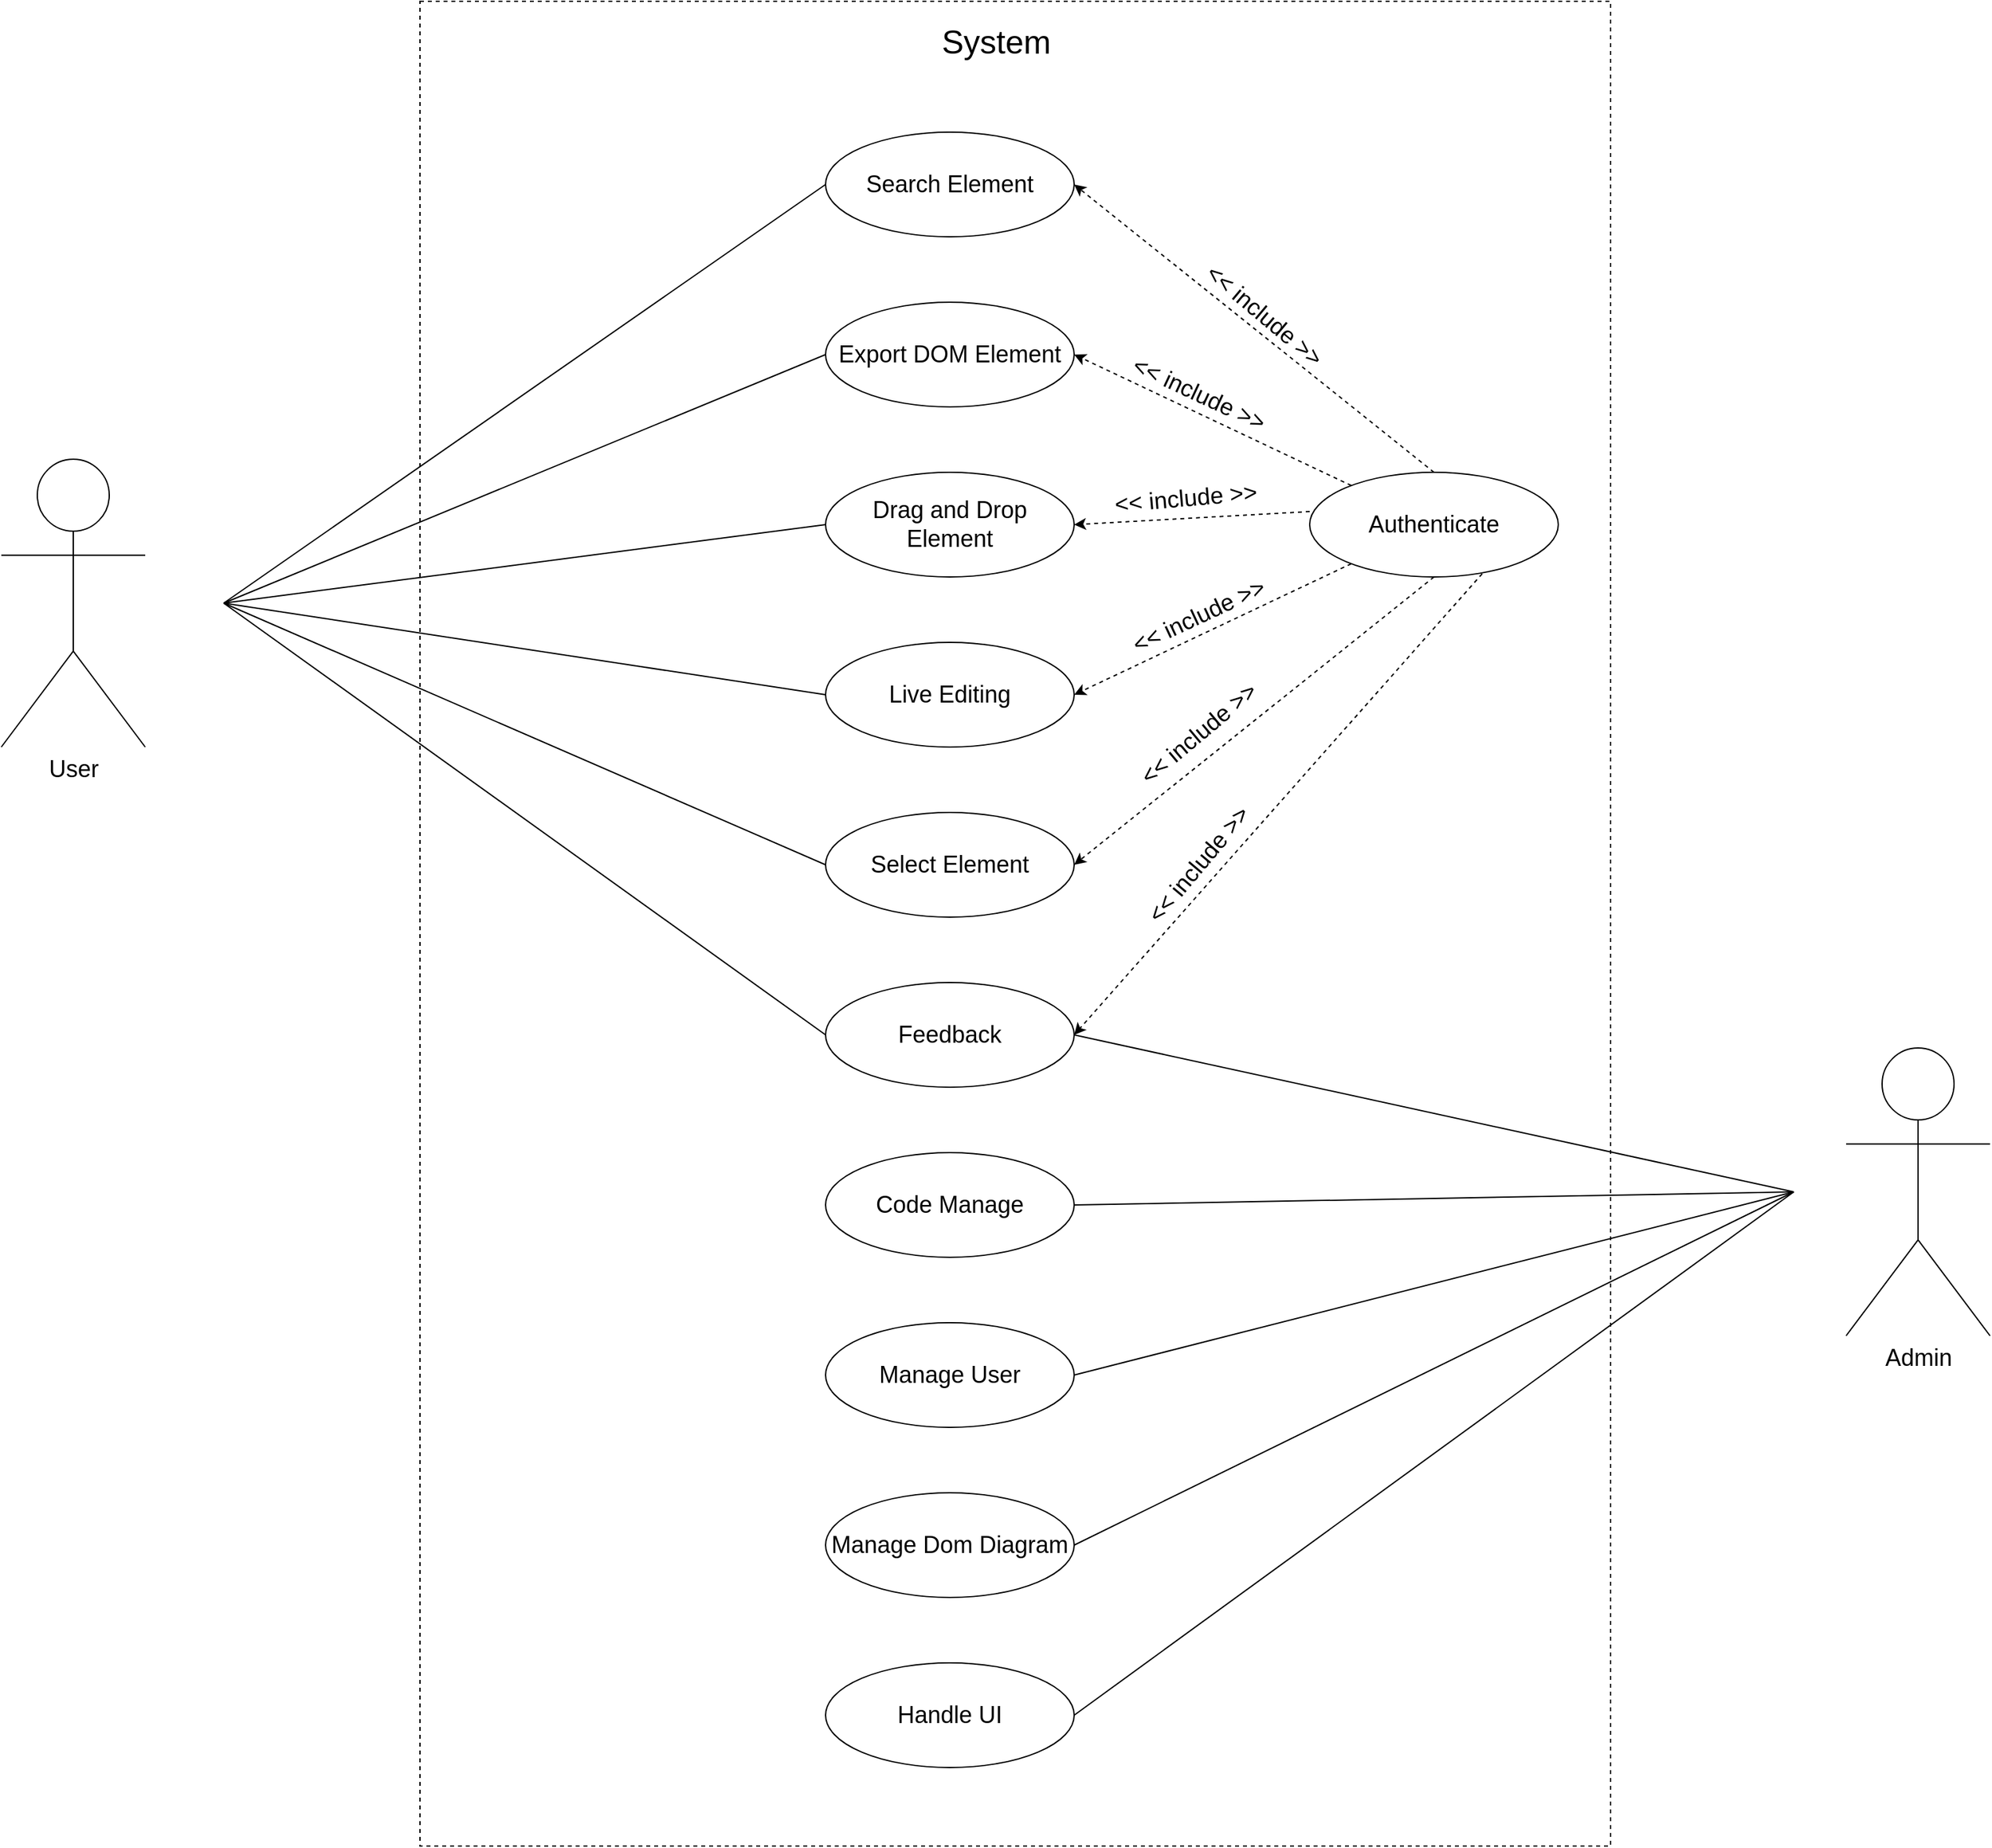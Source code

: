 <mxfile>
    <diagram id="lgArBr-dwiMzscoFsGFa" name="Page-1">
        <mxGraphModel dx="4973" dy="2793" grid="1" gridSize="10" guides="1" tooltips="1" connect="1" arrows="1" fold="1" page="1" pageScale="1" pageWidth="1900" pageHeight="1700" math="0" shadow="0">
            <root>
                <mxCell id="0"/>
                <mxCell id="1" parent="0"/>
                <mxCell id="39" value="" style="rounded=0;whiteSpace=wrap;html=1;dashed=1;" vertex="1" parent="1">
                    <mxGeometry x="480" width="910" height="1410" as="geometry"/>
                </mxCell>
                <mxCell id="2" value="&lt;font style=&quot;font-size: 18px;&quot;&gt;Search Element&lt;/font&gt;" style="ellipse;whiteSpace=wrap;html=1;" vertex="1" parent="1">
                    <mxGeometry x="790" y="100" width="190" height="80" as="geometry"/>
                </mxCell>
                <mxCell id="3" value="&lt;font style=&quot;font-size: 18px;&quot;&gt;Manage Dom Diagram&lt;/font&gt;" style="ellipse;whiteSpace=wrap;html=1;" vertex="1" parent="1">
                    <mxGeometry x="790" y="1140" width="190" height="80" as="geometry"/>
                </mxCell>
                <mxCell id="4" value="&lt;font style=&quot;font-size: 18px;&quot;&gt;Export DOM Element&lt;/font&gt;" style="ellipse;whiteSpace=wrap;html=1;" vertex="1" parent="1">
                    <mxGeometry x="790" y="230" width="190" height="80" as="geometry"/>
                </mxCell>
                <mxCell id="5" value="&lt;font style=&quot;font-size: 18px;&quot;&gt;Drag and Drop Element&lt;/font&gt;" style="ellipse;whiteSpace=wrap;html=1;" vertex="1" parent="1">
                    <mxGeometry x="790" y="360" width="190" height="80" as="geometry"/>
                </mxCell>
                <mxCell id="6" value="&lt;font style=&quot;font-size: 18px;&quot;&gt;Live Editing&lt;/font&gt;" style="ellipse;whiteSpace=wrap;html=1;" vertex="1" parent="1">
                    <mxGeometry x="790" y="490" width="190" height="80" as="geometry"/>
                </mxCell>
                <mxCell id="7" value="&lt;font style=&quot;font-size: 18px;&quot;&gt;Select Element&lt;/font&gt;" style="ellipse;whiteSpace=wrap;html=1;" vertex="1" parent="1">
                    <mxGeometry x="790" y="620" width="190" height="80" as="geometry"/>
                </mxCell>
                <mxCell id="8" value="&lt;font style=&quot;font-size: 18px;&quot;&gt;Feedback&lt;/font&gt;" style="ellipse;whiteSpace=wrap;html=1;" vertex="1" parent="1">
                    <mxGeometry x="790" y="750" width="190" height="80" as="geometry"/>
                </mxCell>
                <mxCell id="9" value="&lt;font style=&quot;font-size: 18px;&quot;&gt;Code Manage&lt;/font&gt;" style="ellipse;whiteSpace=wrap;html=1;" vertex="1" parent="1">
                    <mxGeometry x="790" y="880" width="190" height="80" as="geometry"/>
                </mxCell>
                <mxCell id="10" value="&lt;font style=&quot;font-size: 18px;&quot;&gt;Manage User&lt;/font&gt;" style="ellipse;whiteSpace=wrap;html=1;" vertex="1" parent="1">
                    <mxGeometry x="790" y="1010" width="190" height="80" as="geometry"/>
                </mxCell>
                <mxCell id="11" value="&lt;font style=&quot;font-size: 18px;&quot;&gt;Handle UI&lt;/font&gt;" style="ellipse;whiteSpace=wrap;html=1;" vertex="1" parent="1">
                    <mxGeometry x="790" y="1270" width="190" height="80" as="geometry"/>
                </mxCell>
                <mxCell id="15" value="&lt;font style=&quot;font-size: 18px;&quot;&gt;User&lt;/font&gt;" style="shape=umlActor;verticalLabelPosition=bottom;verticalAlign=top;html=1;outlineConnect=0;" vertex="1" parent="1">
                    <mxGeometry x="160" y="350" width="110" height="220" as="geometry"/>
                </mxCell>
                <mxCell id="16" value="&lt;font style=&quot;font-size: 18px;&quot;&gt;Admin&lt;/font&gt;" style="shape=umlActor;verticalLabelPosition=bottom;verticalAlign=top;html=1;outlineConnect=0;" vertex="1" parent="1">
                    <mxGeometry x="1570" y="800" width="110" height="220" as="geometry"/>
                </mxCell>
                <mxCell id="17" value="" style="endArrow=none;html=1;entryX=0;entryY=0.5;entryDx=0;entryDy=0;" edge="1" parent="1" target="2">
                    <mxGeometry width="50" height="50" relative="1" as="geometry">
                        <mxPoint x="330" y="460" as="sourcePoint"/>
                        <mxPoint x="830" y="650" as="targetPoint"/>
                    </mxGeometry>
                </mxCell>
                <mxCell id="18" value="" style="endArrow=none;html=1;entryX=0;entryY=0.5;entryDx=0;entryDy=0;" edge="1" parent="1" target="4">
                    <mxGeometry width="50" height="50" relative="1" as="geometry">
                        <mxPoint x="330" y="460" as="sourcePoint"/>
                        <mxPoint x="810" y="240" as="targetPoint"/>
                    </mxGeometry>
                </mxCell>
                <mxCell id="19" value="" style="endArrow=none;html=1;entryX=0;entryY=0.5;entryDx=0;entryDy=0;" edge="1" parent="1" target="5">
                    <mxGeometry width="50" height="50" relative="1" as="geometry">
                        <mxPoint x="330" y="460" as="sourcePoint"/>
                        <mxPoint x="810.0" y="160" as="targetPoint"/>
                    </mxGeometry>
                </mxCell>
                <mxCell id="20" value="" style="endArrow=none;html=1;entryX=0;entryY=0.5;entryDx=0;entryDy=0;" edge="1" parent="1" target="6">
                    <mxGeometry width="50" height="50" relative="1" as="geometry">
                        <mxPoint x="330" y="460" as="sourcePoint"/>
                        <mxPoint x="820.0" y="170" as="targetPoint"/>
                    </mxGeometry>
                </mxCell>
                <mxCell id="21" value="" style="endArrow=none;html=1;entryX=0;entryY=0.5;entryDx=0;entryDy=0;" edge="1" parent="1" target="7">
                    <mxGeometry width="50" height="50" relative="1" as="geometry">
                        <mxPoint x="330" y="460" as="sourcePoint"/>
                        <mxPoint x="800.0" y="540.0" as="targetPoint"/>
                    </mxGeometry>
                </mxCell>
                <mxCell id="24" value="&lt;font style=&quot;font-size: 18px;&quot;&gt;Authenticate&lt;/font&gt;" style="ellipse;whiteSpace=wrap;html=1;" vertex="1" parent="1">
                    <mxGeometry x="1160" y="360" width="190" height="80" as="geometry"/>
                </mxCell>
                <mxCell id="27" value="" style="endArrow=none;html=1;entryX=0;entryY=0.5;entryDx=0;entryDy=0;" edge="1" parent="1" target="8">
                    <mxGeometry width="50" height="50" relative="1" as="geometry">
                        <mxPoint x="330" y="460" as="sourcePoint"/>
                        <mxPoint x="800" y="670" as="targetPoint"/>
                    </mxGeometry>
                </mxCell>
                <mxCell id="34" value="" style="endArrow=none;html=1;entryX=1;entryY=0.5;entryDx=0;entryDy=0;" edge="1" parent="1" target="8">
                    <mxGeometry width="50" height="50" relative="1" as="geometry">
                        <mxPoint x="1530" y="910" as="sourcePoint"/>
                        <mxPoint x="990" y="800" as="targetPoint"/>
                    </mxGeometry>
                </mxCell>
                <mxCell id="35" value="" style="endArrow=none;html=1;entryX=1;entryY=0.5;entryDx=0;entryDy=0;" edge="1" parent="1" target="10">
                    <mxGeometry width="50" height="50" relative="1" as="geometry">
                        <mxPoint x="1530" y="910" as="sourcePoint"/>
                        <mxPoint x="990.0" y="800" as="targetPoint"/>
                    </mxGeometry>
                </mxCell>
                <mxCell id="36" value="" style="endArrow=none;html=1;entryX=1;entryY=0.5;entryDx=0;entryDy=0;" edge="1" parent="1" target="3">
                    <mxGeometry width="50" height="50" relative="1" as="geometry">
                        <mxPoint x="1530" y="910" as="sourcePoint"/>
                        <mxPoint x="1000.0" y="810" as="targetPoint"/>
                    </mxGeometry>
                </mxCell>
                <mxCell id="37" value="" style="endArrow=none;html=1;entryX=1;entryY=0.5;entryDx=0;entryDy=0;" edge="1" parent="1" target="11">
                    <mxGeometry width="50" height="50" relative="1" as="geometry">
                        <mxPoint x="1530" y="910" as="sourcePoint"/>
                        <mxPoint x="1010.0" y="820" as="targetPoint"/>
                    </mxGeometry>
                </mxCell>
                <mxCell id="38" value="" style="endArrow=none;html=1;entryX=1;entryY=0.5;entryDx=0;entryDy=0;" edge="1" parent="1" target="9">
                    <mxGeometry width="50" height="50" relative="1" as="geometry">
                        <mxPoint x="1530" y="910" as="sourcePoint"/>
                        <mxPoint x="990.0" y="1060" as="targetPoint"/>
                    </mxGeometry>
                </mxCell>
                <mxCell id="41" value="" style="endArrow=classic;html=1;fontSize=18;entryX=1;entryY=0.5;entryDx=0;entryDy=0;exitX=0.5;exitY=0;exitDx=0;exitDy=0;dashed=1;" edge="1" parent="1" source="24" target="2">
                    <mxGeometry width="50" height="50" relative="1" as="geometry">
                        <mxPoint x="850" y="880" as="sourcePoint"/>
                        <mxPoint x="900" y="830" as="targetPoint"/>
                    </mxGeometry>
                </mxCell>
                <mxCell id="47" value="" style="endArrow=classic;html=1;fontSize=18;entryX=1;entryY=0.5;entryDx=0;entryDy=0;dashed=1;" edge="1" parent="1" source="24" target="4">
                    <mxGeometry width="50" height="50" relative="1" as="geometry">
                        <mxPoint x="1265.0" y="370" as="sourcePoint"/>
                        <mxPoint x="990.0" y="150" as="targetPoint"/>
                    </mxGeometry>
                </mxCell>
                <mxCell id="48" value="" style="endArrow=classic;html=1;fontSize=18;entryX=1;entryY=0.5;entryDx=0;entryDy=0;dashed=1;" edge="1" parent="1" target="5">
                    <mxGeometry width="50" height="50" relative="1" as="geometry">
                        <mxPoint x="1160" y="390" as="sourcePoint"/>
                        <mxPoint x="1000.0" y="160" as="targetPoint"/>
                    </mxGeometry>
                </mxCell>
                <mxCell id="49" value="" style="endArrow=classic;html=1;fontSize=18;entryX=1;entryY=0.5;entryDx=0;entryDy=0;dashed=1;" edge="1" parent="1" source="24" target="6">
                    <mxGeometry width="50" height="50" relative="1" as="geometry">
                        <mxPoint x="1285.0" y="390" as="sourcePoint"/>
                        <mxPoint x="1010.0" y="170" as="targetPoint"/>
                    </mxGeometry>
                </mxCell>
                <mxCell id="50" value="" style="endArrow=classic;html=1;fontSize=18;entryX=1;entryY=0.5;entryDx=0;entryDy=0;exitX=0.5;exitY=1;exitDx=0;exitDy=0;dashed=1;" edge="1" parent="1" source="24" target="7">
                    <mxGeometry width="50" height="50" relative="1" as="geometry">
                        <mxPoint x="1295.0" y="400" as="sourcePoint"/>
                        <mxPoint x="1020.0" y="180" as="targetPoint"/>
                    </mxGeometry>
                </mxCell>
                <mxCell id="51" value="" style="endArrow=classic;html=1;fontSize=18;entryX=1;entryY=0.5;entryDx=0;entryDy=0;exitX=0.694;exitY=0.969;exitDx=0;exitDy=0;dashed=1;exitPerimeter=0;" edge="1" parent="1" source="24" target="8">
                    <mxGeometry width="50" height="50" relative="1" as="geometry">
                        <mxPoint x="1305.0" y="410" as="sourcePoint"/>
                        <mxPoint x="1030.0" y="190" as="targetPoint"/>
                    </mxGeometry>
                </mxCell>
                <mxCell id="52" value="&amp;lt;&amp;lt; include &amp;gt;&amp;gt;" style="text;html=1;align=center;verticalAlign=middle;resizable=0;points=[];autosize=1;strokeColor=none;fillColor=none;fontSize=18;rotation=40;" vertex="1" parent="1">
                    <mxGeometry x="1060" y="220" width="130" height="40" as="geometry"/>
                </mxCell>
                <mxCell id="53" value="&amp;lt;&amp;lt; include &amp;gt;&amp;gt;" style="text;html=1;align=center;verticalAlign=middle;resizable=0;points=[];autosize=1;strokeColor=none;fillColor=none;fontSize=18;rotation=25;" vertex="1" parent="1">
                    <mxGeometry x="1010" y="280" width="130" height="40" as="geometry"/>
                </mxCell>
                <mxCell id="54" value="&amp;lt;&amp;lt; include &amp;gt;&amp;gt;" style="text;html=1;align=center;verticalAlign=middle;resizable=0;points=[];autosize=1;strokeColor=none;fillColor=none;fontSize=18;rotation=-5;" vertex="1" parent="1">
                    <mxGeometry x="1000" y="360" width="130" height="40" as="geometry"/>
                </mxCell>
                <mxCell id="55" value="&amp;lt;&amp;lt; include &amp;gt;&amp;gt;" style="text;html=1;align=center;verticalAlign=middle;resizable=0;points=[];autosize=1;strokeColor=none;fillColor=none;fontSize=18;rotation=-25;" vertex="1" parent="1">
                    <mxGeometry x="1010" y="450" width="130" height="40" as="geometry"/>
                </mxCell>
                <mxCell id="56" value="&amp;lt;&amp;lt; include &amp;gt;&amp;gt;" style="text;html=1;align=center;verticalAlign=middle;resizable=0;points=[];autosize=1;strokeColor=none;fillColor=none;fontSize=18;rotation=-40;" vertex="1" parent="1">
                    <mxGeometry x="1010" y="540" width="130" height="40" as="geometry"/>
                </mxCell>
                <mxCell id="57" value="&amp;lt;&amp;lt; include &amp;gt;&amp;gt;" style="text;html=1;align=center;verticalAlign=middle;resizable=0;points=[];autosize=1;strokeColor=none;fillColor=none;fontSize=18;rotation=-50;" vertex="1" parent="1">
                    <mxGeometry x="1010" y="640" width="130" height="40" as="geometry"/>
                </mxCell>
                <mxCell id="59" value="&lt;font style=&quot;font-size: 25px;&quot;&gt;System&lt;/font&gt;" style="text;html=1;align=center;verticalAlign=middle;resizable=0;points=[];autosize=1;strokeColor=none;fillColor=none;fontSize=18;strokeWidth=11;" vertex="1" parent="1">
                    <mxGeometry x="865" y="10" width="110" height="40" as="geometry"/>
                </mxCell>
            </root>
        </mxGraphModel>
    </diagram>
</mxfile>